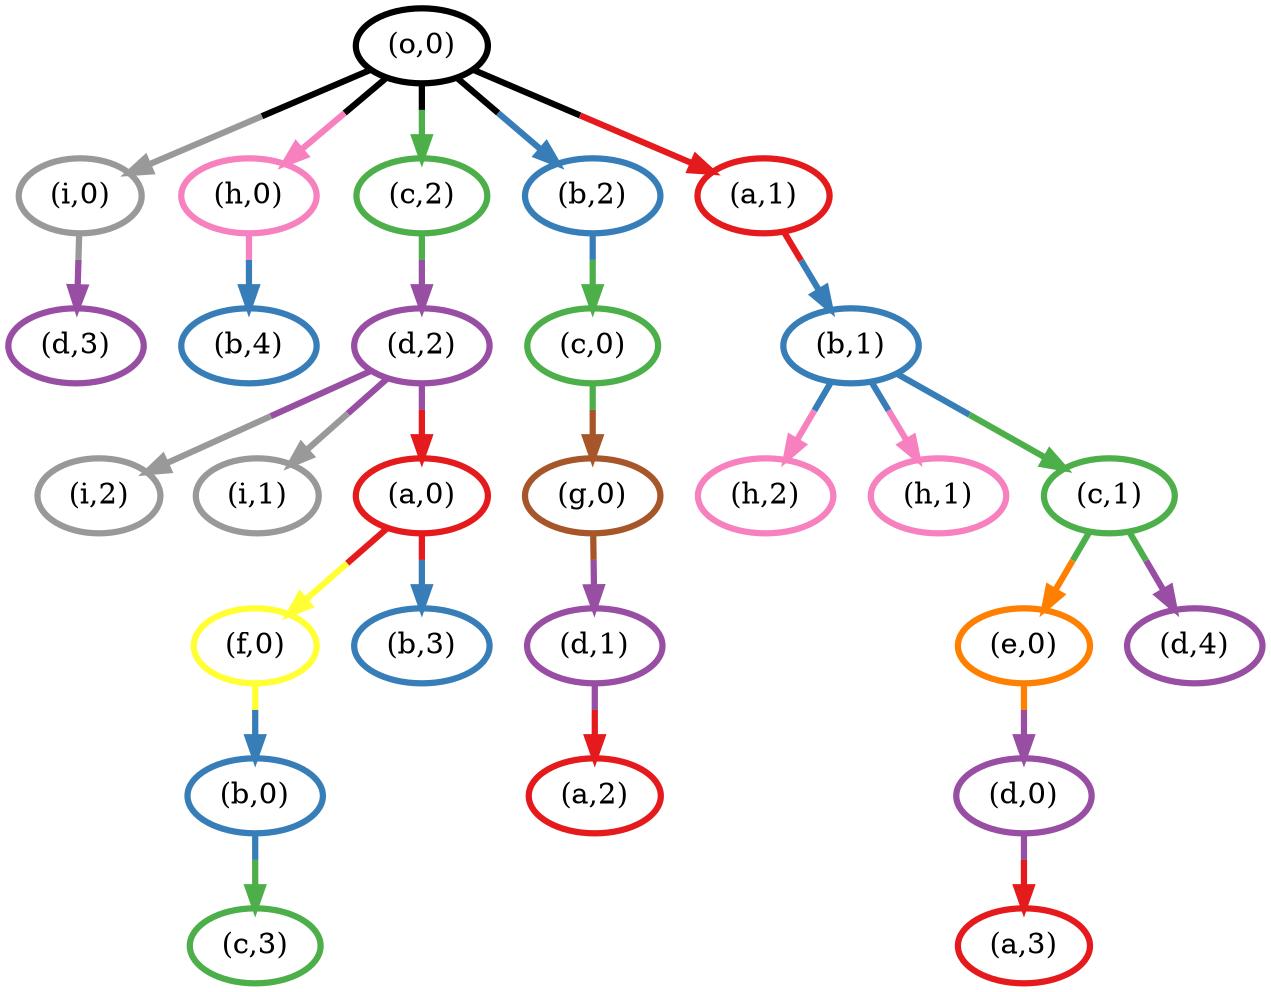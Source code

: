 digraph G {
	27 [penwidth=3,colorscheme=set19,color=11,label="(o,0)"]
	26 [penwidth=3,colorscheme=set19,color=4,label="(d,3)"]
	25 [penwidth=3,colorscheme=set19,color=9,label="(i,0)"]
	24 [penwidth=3,colorscheme=set19,color=2,label="(b,4)"]
	23 [penwidth=3,colorscheme=set19,color=8,label="(h,0)"]
	22 [penwidth=3,colorscheme=set19,color=9,label="(i,2)"]
	21 [penwidth=3,colorscheme=set19,color=9,label="(i,1)"]
	20 [penwidth=3,colorscheme=set19,color=1,label="(a,2)"]
	19 [penwidth=3,colorscheme=set19,color=4,label="(d,1)"]
	18 [penwidth=3,colorscheme=set19,color=1,label="(a,3)"]
	17 [penwidth=3,colorscheme=set19,color=4,label="(d,0)"]
	16 [penwidth=3,colorscheme=set19,color=4,label="(d,2)"]
	15 [penwidth=3,colorscheme=set19,color=3,label="(c,2)"]
	14 [penwidth=3,colorscheme=set19,color=5,label="(e,0)"]
	13 [penwidth=3,colorscheme=set19,color=4,label="(d,4)"]
	12 [penwidth=3,colorscheme=set19,color=7,label="(g,0)"]
	11 [penwidth=3,colorscheme=set19,color=3,label="(c,0)"]
	10 [penwidth=3,colorscheme=set19,color=2,label="(b,2)"]
	9 [penwidth=3,colorscheme=set19,color=8,label="(h,2)"]
	8 [penwidth=3,colorscheme=set19,color=8,label="(h,1)"]
	7 [penwidth=3,colorscheme=set19,color=3,label="(c,1)"]
	6 [penwidth=3,colorscheme=set19,color=3,label="(c,3)"]
	5 [penwidth=3,colorscheme=set19,color=2,label="(b,0)"]
	4 [penwidth=3,colorscheme=set19,color=2,label="(b,1)"]
	3 [penwidth=3,colorscheme=set19,color=1,label="(a,1)"]
	2 [penwidth=3,colorscheme=set19,color=6,label="(f,0)"]
	1 [penwidth=3,colorscheme=set19,color=2,label="(b,3)"]
	0 [penwidth=3,colorscheme=set19,color=1,label="(a,0)"]
	27 -> 25 [penwidth=3,colorscheme=set19,color="11;0.5:9"]
	27 -> 23 [penwidth=3,colorscheme=set19,color="11;0.5:8"]
	27 -> 15 [penwidth=3,colorscheme=set19,color="11;0.5:3"]
	27 -> 10 [penwidth=3,colorscheme=set19,color="11;0.5:2"]
	27 -> 3 [penwidth=3,colorscheme=set19,color="11;0.5:1"]
	25 -> 26 [penwidth=3,colorscheme=set19,color="9;0.5:4"]
	23 -> 24 [penwidth=3,colorscheme=set19,color="8;0.5:2"]
	19 -> 20 [penwidth=3,colorscheme=set19,color="4;0.5:1"]
	17 -> 18 [penwidth=3,colorscheme=set19,color="4;0.5:1"]
	16 -> 22 [penwidth=3,colorscheme=set19,color="4;0.5:9"]
	16 -> 21 [penwidth=3,colorscheme=set19,color="4;0.5:9"]
	16 -> 0 [penwidth=3,colorscheme=set19,color="4;0.5:1"]
	15 -> 16 [penwidth=3,colorscheme=set19,color="3;0.5:4"]
	14 -> 17 [penwidth=3,colorscheme=set19,color="5;0.5:4"]
	12 -> 19 [penwidth=3,colorscheme=set19,color="7;0.5:4"]
	11 -> 12 [penwidth=3,colorscheme=set19,color="3;0.5:7"]
	10 -> 11 [penwidth=3,colorscheme=set19,color="2;0.5:3"]
	7 -> 14 [penwidth=3,colorscheme=set19,color="3;0.5:5"]
	7 -> 13 [penwidth=3,colorscheme=set19,color="3;0.5:4"]
	5 -> 6 [penwidth=3,colorscheme=set19,color="2;0.5:3"]
	4 -> 9 [penwidth=3,colorscheme=set19,color="2;0.5:8"]
	4 -> 8 [penwidth=3,colorscheme=set19,color="2;0.5:8"]
	4 -> 7 [penwidth=3,colorscheme=set19,color="2;0.5:3"]
	3 -> 4 [penwidth=3,colorscheme=set19,color="1;0.5:2"]
	2 -> 5 [penwidth=3,colorscheme=set19,color="6;0.5:2"]
	0 -> 2 [penwidth=3,colorscheme=set19,color="1;0.5:6"]
	0 -> 1 [penwidth=3,colorscheme=set19,color="1;0.5:2"]
}